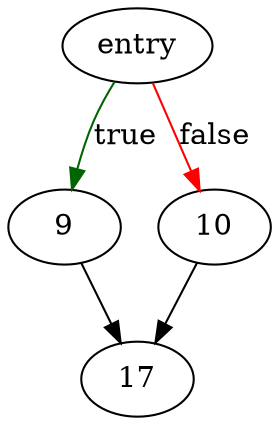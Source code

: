 digraph "sqlite3ExprSetHeightAndFlags" {
	// Node definitions.
	2 [label=entry];
	9;
	10;
	17;

	// Edge definitions.
	2 -> 9 [
		color=darkgreen
		label=true
	];
	2 -> 10 [
		color=red
		label=false
	];
	9 -> 17;
	10 -> 17;
}